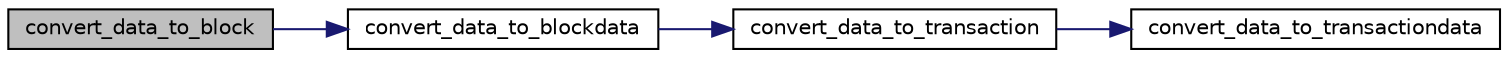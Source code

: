 digraph "convert_data_to_block"
{
 // LATEX_PDF_SIZE
  edge [fontname="Helvetica",fontsize="10",labelfontname="Helvetica",labelfontsize="10"];
  node [fontname="Helvetica",fontsize="10",shape=record];
  rankdir="LR";
  Node1 [label="convert_data_to_block",height=0.2,width=0.4,color="black", fillcolor="grey75", style="filled", fontcolor="black",tooltip=" "];
  Node1 -> Node2 [color="midnightblue",fontsize="10",style="solid",fontname="Helvetica"];
  Node2 [label="convert_data_to_blockdata",height=0.2,width=0.4,color="black", fillcolor="white", style="filled",URL="$block_8c.html#ae583c8db9c8e372296a4393e257c3917",tooltip=" "];
  Node2 -> Node3 [color="midnightblue",fontsize="10",style="solid",fontname="Helvetica"];
  Node3 [label="convert_data_to_transaction",height=0.2,width=0.4,color="black", fillcolor="white", style="filled",URL="$block_8c.html#a2093f169febc7a7d1bd0fbf024f94555",tooltip=" "];
  Node3 -> Node4 [color="midnightblue",fontsize="10",style="solid",fontname="Helvetica"];
  Node4 [label="convert_data_to_transactiondata",height=0.2,width=0.4,color="black", fillcolor="white", style="filled",URL="$block_8c.html#a68ddf0ad8385c2f03a418264ad5ba7ed",tooltip=" "];
}
